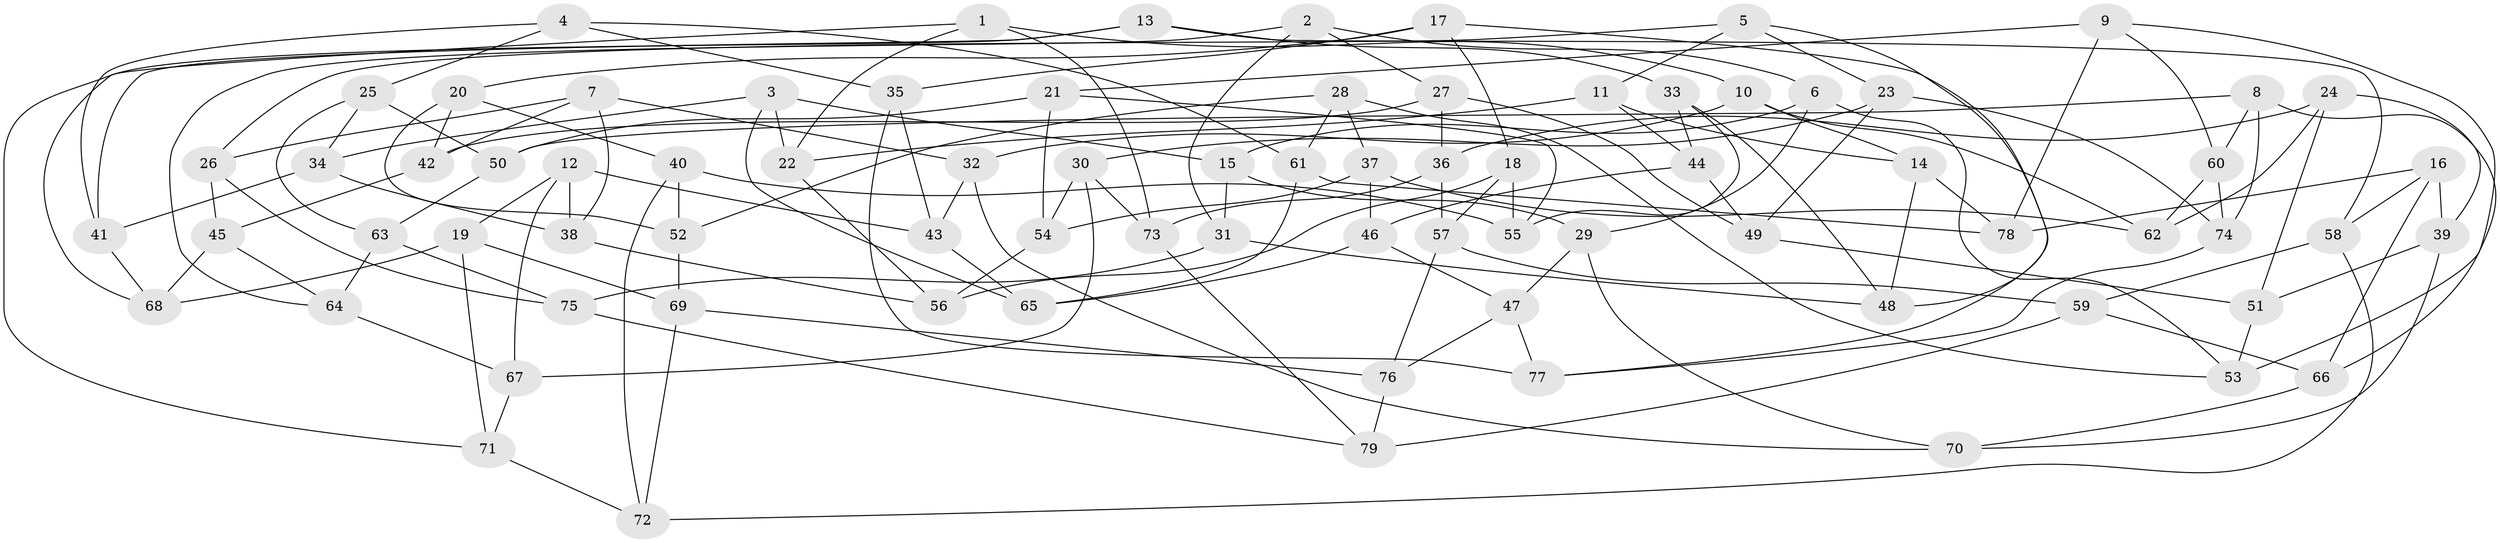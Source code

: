 // Generated by graph-tools (version 1.1) at 2025/37/03/09/25 02:37:51]
// undirected, 79 vertices, 158 edges
graph export_dot {
graph [start="1"]
  node [color=gray90,style=filled];
  1;
  2;
  3;
  4;
  5;
  6;
  7;
  8;
  9;
  10;
  11;
  12;
  13;
  14;
  15;
  16;
  17;
  18;
  19;
  20;
  21;
  22;
  23;
  24;
  25;
  26;
  27;
  28;
  29;
  30;
  31;
  32;
  33;
  34;
  35;
  36;
  37;
  38;
  39;
  40;
  41;
  42;
  43;
  44;
  45;
  46;
  47;
  48;
  49;
  50;
  51;
  52;
  53;
  54;
  55;
  56;
  57;
  58;
  59;
  60;
  61;
  62;
  63;
  64;
  65;
  66;
  67;
  68;
  69;
  70;
  71;
  72;
  73;
  74;
  75;
  76;
  77;
  78;
  79;
  1 -- 10;
  1 -- 68;
  1 -- 22;
  1 -- 73;
  2 -- 31;
  2 -- 64;
  2 -- 6;
  2 -- 27;
  3 -- 34;
  3 -- 15;
  3 -- 22;
  3 -- 65;
  4 -- 35;
  4 -- 61;
  4 -- 25;
  4 -- 41;
  5 -- 48;
  5 -- 26;
  5 -- 23;
  5 -- 11;
  6 -- 53;
  6 -- 15;
  6 -- 29;
  7 -- 42;
  7 -- 38;
  7 -- 32;
  7 -- 26;
  8 -- 74;
  8 -- 66;
  8 -- 50;
  8 -- 60;
  9 -- 21;
  9 -- 78;
  9 -- 60;
  9 -- 53;
  10 -- 14;
  10 -- 62;
  10 -- 32;
  11 -- 44;
  11 -- 14;
  11 -- 22;
  12 -- 19;
  12 -- 43;
  12 -- 67;
  12 -- 38;
  13 -- 41;
  13 -- 71;
  13 -- 58;
  13 -- 33;
  14 -- 48;
  14 -- 78;
  15 -- 29;
  15 -- 31;
  16 -- 58;
  16 -- 78;
  16 -- 66;
  16 -- 39;
  17 -- 35;
  17 -- 18;
  17 -- 20;
  17 -- 77;
  18 -- 56;
  18 -- 57;
  18 -- 55;
  19 -- 69;
  19 -- 71;
  19 -- 68;
  20 -- 42;
  20 -- 40;
  20 -- 52;
  21 -- 50;
  21 -- 54;
  21 -- 55;
  22 -- 56;
  23 -- 49;
  23 -- 30;
  23 -- 74;
  24 -- 62;
  24 -- 51;
  24 -- 36;
  24 -- 39;
  25 -- 34;
  25 -- 50;
  25 -- 63;
  26 -- 45;
  26 -- 75;
  27 -- 49;
  27 -- 42;
  27 -- 36;
  28 -- 37;
  28 -- 52;
  28 -- 61;
  28 -- 53;
  29 -- 47;
  29 -- 70;
  30 -- 54;
  30 -- 67;
  30 -- 73;
  31 -- 48;
  31 -- 75;
  32 -- 70;
  32 -- 43;
  33 -- 44;
  33 -- 48;
  33 -- 55;
  34 -- 38;
  34 -- 41;
  35 -- 43;
  35 -- 77;
  36 -- 73;
  36 -- 57;
  37 -- 46;
  37 -- 62;
  37 -- 54;
  38 -- 56;
  39 -- 51;
  39 -- 70;
  40 -- 55;
  40 -- 72;
  40 -- 52;
  41 -- 68;
  42 -- 45;
  43 -- 65;
  44 -- 49;
  44 -- 46;
  45 -- 68;
  45 -- 64;
  46 -- 65;
  46 -- 47;
  47 -- 77;
  47 -- 76;
  49 -- 51;
  50 -- 63;
  51 -- 53;
  52 -- 69;
  54 -- 56;
  57 -- 59;
  57 -- 76;
  58 -- 59;
  58 -- 72;
  59 -- 66;
  59 -- 79;
  60 -- 62;
  60 -- 74;
  61 -- 65;
  61 -- 78;
  63 -- 64;
  63 -- 75;
  64 -- 67;
  66 -- 70;
  67 -- 71;
  69 -- 72;
  69 -- 76;
  71 -- 72;
  73 -- 79;
  74 -- 77;
  75 -- 79;
  76 -- 79;
}
